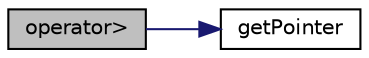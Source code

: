 digraph "operator&gt;"
{
  edge [fontname="Helvetica",fontsize="10",labelfontname="Helvetica",labelfontsize="10"];
  node [fontname="Helvetica",fontsize="10",shape=record];
  rankdir="LR";
  Node1 [label="operator\>",height=0.2,width=0.4,color="black", fillcolor="grey75", style="filled", fontcolor="black"];
  Node1 -> Node2 [color="midnightblue",fontsize="10",style="solid",fontname="Helvetica"];
  Node2 [label="getPointer",height=0.2,width=0.4,color="black", fillcolor="white", style="filled",URL="$_abstract_factory_object_8h.html#ace390c2a6dca371b9715797e040fe5fc"];
}
